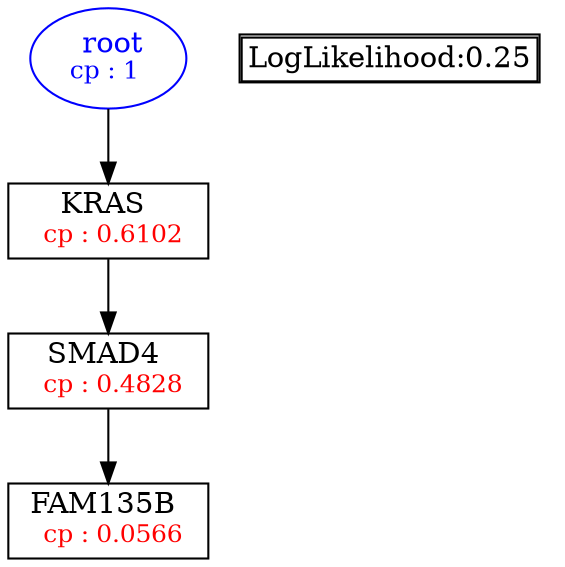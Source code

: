 digraph tree {
    "root" [label=<<font color='Blue'> root</font><br/><font color='Blue' POINT-SIZE='12'>cp : 1 </font>>, shape=oval, color=Blue];
    "S1" [label =<KRAS <br/> <font color='Red' POINT-SIZE='12'> cp : 0.6102 </font>>, shape=box];
    "S2" [label =<SMAD4 <br/> <font color='Red' POINT-SIZE='12'> cp : 0.4828 </font>>, shape=box];
    "S3" [label =<FAM135B <br/> <font color='Red' POINT-SIZE='12'> cp : 0.0566 </font>>, shape=box];
    "root" -> "S1";
    "S1" -> "S2";
    "S2" -> "S3";

    node[shape=plaintext]
    fontsize="10"
    struct1 [label=
    <<TABLE BORDER="1" CELLBORDER="1" CELLSPACING="0" >
    <TR><TD ALIGN="LEFT">LogLikelihood:0.25</TD></TR>
    </TABLE>>];

}

